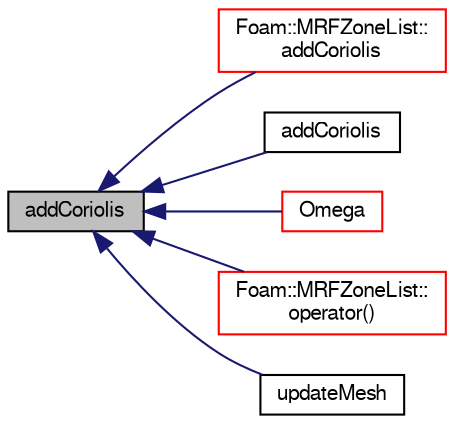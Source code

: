 digraph "addCoriolis"
{
  bgcolor="transparent";
  edge [fontname="FreeSans",fontsize="10",labelfontname="FreeSans",labelfontsize="10"];
  node [fontname="FreeSans",fontsize="10",shape=record];
  rankdir="LR";
  Node363 [label="addCoriolis",height=0.2,width=0.4,color="black", fillcolor="grey75", style="filled", fontcolor="black"];
  Node363 -> Node364 [dir="back",color="midnightblue",fontsize="10",style="solid",fontname="FreeSans"];
  Node364 [label="Foam::MRFZoneList::\laddCoriolis",height=0.2,width=0.4,color="red",URL="$a21902.html#ad34ca5a7d926a60e061d288e019a56a4",tooltip="Add the Coriolis force contribution to the acceleration field. "];
  Node363 -> Node367 [dir="back",color="midnightblue",fontsize="10",style="solid",fontname="FreeSans"];
  Node367 [label="addCoriolis",height=0.2,width=0.4,color="black",URL="$a21898.html#a65a51223bc0f8e1c7fac165e111699c8",tooltip="Add the Coriolis force contribution to the momentum equation. "];
  Node363 -> Node368 [dir="back",color="midnightblue",fontsize="10",style="solid",fontname="FreeSans"];
  Node368 [label="Omega",height=0.2,width=0.4,color="red",URL="$a21898.html#a425654be32327d1338162c689d1f4beb",tooltip="Return the current Omega vector. "];
  Node363 -> Node370 [dir="back",color="midnightblue",fontsize="10",style="solid",fontname="FreeSans"];
  Node370 [label="Foam::MRFZoneList::\loperator()",height=0.2,width=0.4,color="red",URL="$a21902.html#a767bb84a7f999c4c7019a519dce34651",tooltip="Return the frame acceleration. "];
  Node363 -> Node372 [dir="back",color="midnightblue",fontsize="10",style="solid",fontname="FreeSans"];
  Node372 [label="updateMesh",height=0.2,width=0.4,color="black",URL="$a21898.html#a9c8cde0b192708d622d874f8cc2df66d",tooltip="Update the mesh corresponding to given map. "];
}
